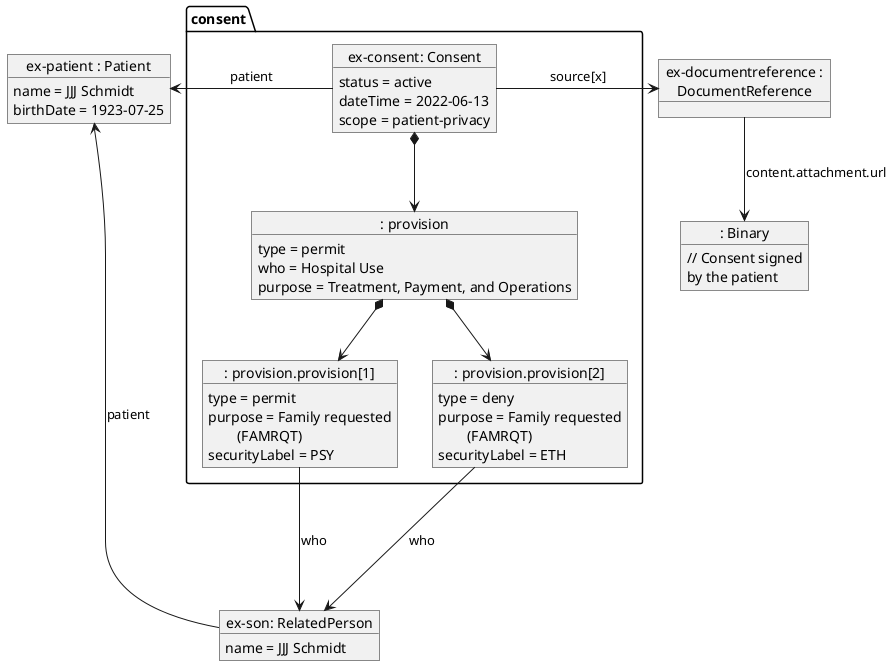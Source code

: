 @startuml
object "ex-patient : Patient" as pat [[Patient-ex-patient.html]]
pat : name = JJJ Schmidt
pat : birthDate = 1923-07-25
object "ex-son: RelatedPerson" as rel [[RelatedPerson-ex-son.html]]
rel : name = JJJ Schmidt
rel -left--> pat : patient
object "ex-documentreference :\nDocumentReference" as docref [[DocumentReference-ex-documentreference.html]]
object ": Binary" as doc
docref --> doc : content.attachment.url
doc : // Consent signed\nby the patient

package consent {
object "ex-consent: Consent" as consent [[Consent-ex-consent.html]]


consent : status = active
consent : dateTime = 2022-06-13
consent : scope = patient-privacy
consent -> pat : patient
consent -> docref : source[x]
object ": provision" as prov
consent *--> prov
prov : type = permit
prov : who = Hospital Use
prov : purpose = Treatment, Payment, and Operations
object ": provision.provision[1]" as prov2
prov *--> prov2
prov2 : type = permit
prov2 -down--> rel : who
prov2 : purpose = Family requested\n\t(FAMRQT)
prov2 : securityLabel = PSY
object ": provision.provision[2]" as prov3
prov *--> prov3
prov3 : type = deny
prov3 -down--> rel : who
prov3 : purpose = Family requested\n\t(FAMRQT)
prov3 : securityLabel = ETH
}

@enduml